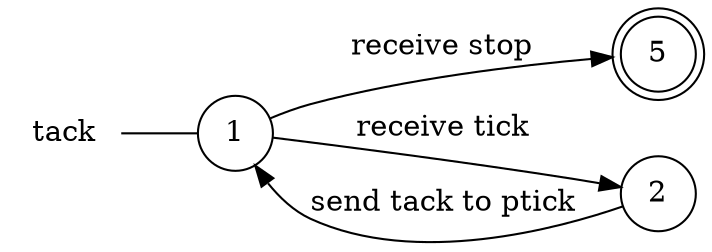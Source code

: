 digraph tack {
	rankdir="LR";
	n_0 [label="tack", shape="plaintext"];
	n_1 [id="5", shape=doublecircle, label="5"];
	n_2 [id="1", shape=circle, label="1"];
	n_0 -> n_2 [arrowhead=none];
	n_3 [id="2", shape=circle, label="2"];

	n_2 -> n_1 [id="[$e|5]", label="receive stop"];
	n_2 -> n_3 [id="[$e|0]", label="receive tick"];
	n_3 -> n_2 [id="[$e|6]", label="send tack to ptick"];
}
